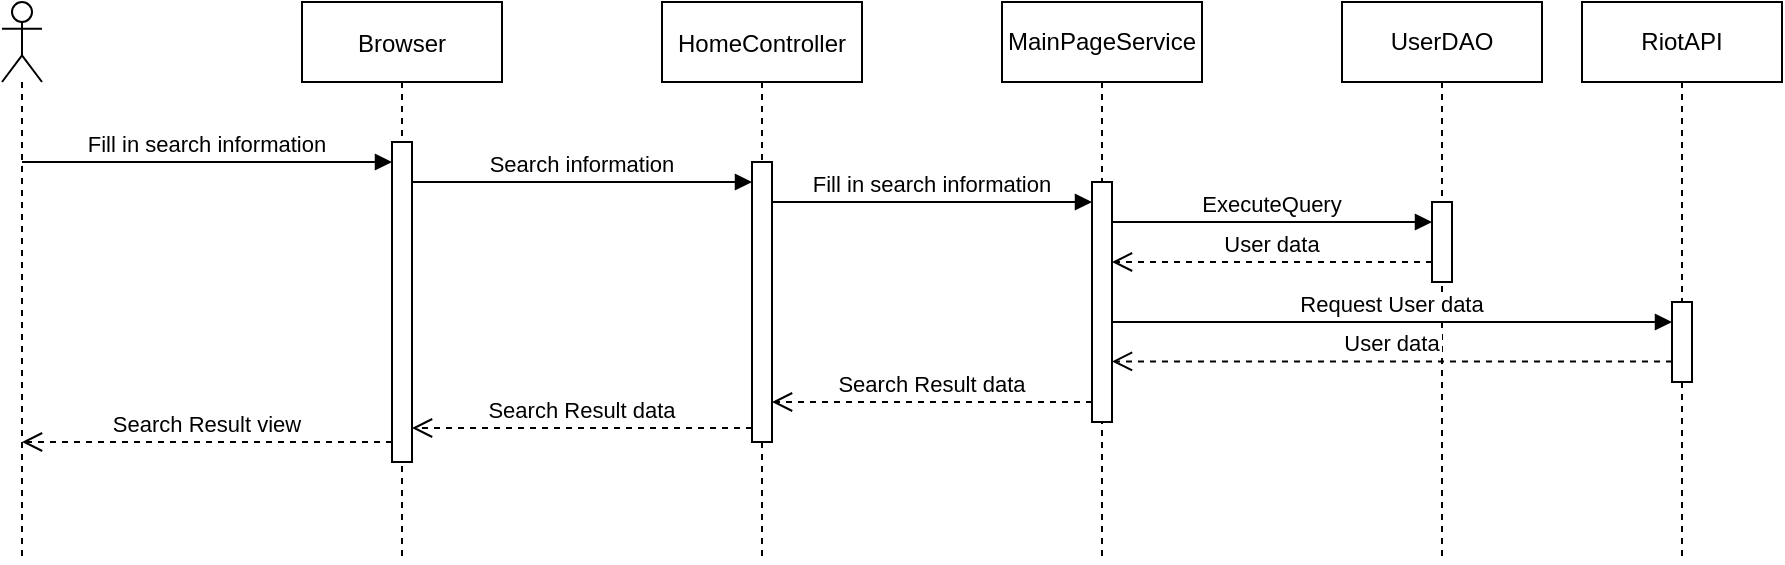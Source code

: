 <mxfile version="14.8.6" type="device"><diagram id="kgpKYQtTHZ0yAKxKKP6v" name="Page-1"><mxGraphModel dx="1831" dy="548" grid="1" gridSize="10" guides="1" tooltips="1" connect="1" arrows="1" fold="1" page="1" pageScale="1" pageWidth="850" pageHeight="1100" math="0" shadow="0"><root><mxCell id="0"/><mxCell id="1" parent="0"/><mxCell id="3nuBFxr9cyL0pnOWT2aG-1" value="Browser" style="shape=umlLifeline;perimeter=lifelinePerimeter;container=1;collapsible=0;recursiveResize=0;rounded=0;shadow=0;strokeWidth=1;" parent="1" vertex="1"><mxGeometry x="120" y="80" width="100" height="280" as="geometry"/></mxCell><mxCell id="3nuBFxr9cyL0pnOWT2aG-2" value="" style="points=[];perimeter=orthogonalPerimeter;rounded=0;shadow=0;strokeWidth=1;" parent="3nuBFxr9cyL0pnOWT2aG-1" vertex="1"><mxGeometry x="45" y="70" width="10" height="160" as="geometry"/></mxCell><mxCell id="3nuBFxr9cyL0pnOWT2aG-5" value="HomeController" style="shape=umlLifeline;perimeter=lifelinePerimeter;container=1;collapsible=0;recursiveResize=0;rounded=0;shadow=0;strokeWidth=1;" parent="1" vertex="1"><mxGeometry x="300" y="80" width="100" height="280" as="geometry"/></mxCell><mxCell id="3nuBFxr9cyL0pnOWT2aG-6" value="" style="points=[];perimeter=orthogonalPerimeter;rounded=0;shadow=0;strokeWidth=1;" parent="3nuBFxr9cyL0pnOWT2aG-5" vertex="1"><mxGeometry x="45" y="80" width="10" height="140" as="geometry"/></mxCell><mxCell id="3nuBFxr9cyL0pnOWT2aG-7" value="Search Result data" style="verticalAlign=bottom;endArrow=open;dashed=1;endSize=8;exitX=0;exitY=0.95;shadow=0;strokeWidth=1;" parent="1" source="3nuBFxr9cyL0pnOWT2aG-6" target="3nuBFxr9cyL0pnOWT2aG-2" edge="1"><mxGeometry relative="1" as="geometry"><mxPoint x="275" y="236" as="targetPoint"/></mxGeometry></mxCell><mxCell id="gQ9YKVvbcrQkIPVG7YQf-2" value="" style="shape=umlLifeline;participant=umlActor;perimeter=lifelinePerimeter;whiteSpace=wrap;html=1;container=1;collapsible=0;recursiveResize=0;verticalAlign=top;spacingTop=36;outlineConnect=0;" vertex="1" parent="1"><mxGeometry x="-30" y="80" width="20" height="280" as="geometry"/></mxCell><mxCell id="gQ9YKVvbcrQkIPVG7YQf-3" value="Fill in search information" style="verticalAlign=bottom;endArrow=block;shadow=0;strokeWidth=1;" edge="1" parent="1" source="gQ9YKVvbcrQkIPVG7YQf-2" target="3nuBFxr9cyL0pnOWT2aG-2"><mxGeometry relative="1" as="geometry"><mxPoint x="-10" y="160.0" as="sourcePoint"/><mxPoint x="160" y="160.0" as="targetPoint"/><Array as="points"><mxPoint x="140" y="160"/></Array></mxGeometry></mxCell><mxCell id="gQ9YKVvbcrQkIPVG7YQf-4" value="Search information" style="verticalAlign=bottom;endArrow=block;shadow=0;strokeWidth=1;" edge="1" parent="1" source="3nuBFxr9cyL0pnOWT2aG-2" target="3nuBFxr9cyL0pnOWT2aG-6"><mxGeometry relative="1" as="geometry"><mxPoint x="200" y="170" as="sourcePoint"/><mxPoint x="305.19" y="170" as="targetPoint"/><Array as="points"><mxPoint x="280.19" y="170"/></Array></mxGeometry></mxCell><mxCell id="gQ9YKVvbcrQkIPVG7YQf-5" value="MainPageService" style="shape=umlLifeline;perimeter=lifelinePerimeter;whiteSpace=wrap;html=1;container=1;collapsible=0;recursiveResize=0;outlineConnect=0;" vertex="1" parent="1"><mxGeometry x="470" y="80" width="100" height="280" as="geometry"/></mxCell><mxCell id="gQ9YKVvbcrQkIPVG7YQf-6" value="" style="html=1;points=[];perimeter=orthogonalPerimeter;" vertex="1" parent="gQ9YKVvbcrQkIPVG7YQf-5"><mxGeometry x="45" y="90" width="10" height="120" as="geometry"/></mxCell><mxCell id="gQ9YKVvbcrQkIPVG7YQf-7" value="Fill in search information" style="verticalAlign=bottom;endArrow=block;shadow=0;strokeWidth=1;" edge="1" parent="1" source="3nuBFxr9cyL0pnOWT2aG-6" target="gQ9YKVvbcrQkIPVG7YQf-6"><mxGeometry relative="1" as="geometry"><mxPoint x="388" y="180" as="sourcePoint"/><mxPoint x="463" y="180" as="targetPoint"/><Array as="points"><mxPoint x="438" y="180"/></Array></mxGeometry></mxCell><mxCell id="gQ9YKVvbcrQkIPVG7YQf-8" value="UserDAO" style="shape=umlLifeline;perimeter=lifelinePerimeter;whiteSpace=wrap;html=1;container=1;collapsible=0;recursiveResize=0;outlineConnect=0;" vertex="1" parent="1"><mxGeometry x="640" y="80" width="100" height="280" as="geometry"/></mxCell><mxCell id="gQ9YKVvbcrQkIPVG7YQf-9" value="" style="html=1;points=[];perimeter=orthogonalPerimeter;" vertex="1" parent="gQ9YKVvbcrQkIPVG7YQf-8"><mxGeometry x="45" y="100" width="10" height="40" as="geometry"/></mxCell><mxCell id="gQ9YKVvbcrQkIPVG7YQf-10" value="ExecuteQuery" style="verticalAlign=bottom;endArrow=block;shadow=0;strokeWidth=1;" edge="1" parent="1" source="gQ9YKVvbcrQkIPVG7YQf-6" target="gQ9YKVvbcrQkIPVG7YQf-9"><mxGeometry relative="1" as="geometry"><mxPoint x="540" y="190" as="sourcePoint"/><mxPoint x="680" y="190" as="targetPoint"/><Array as="points"><mxPoint x="563" y="190"/></Array></mxGeometry></mxCell><mxCell id="gQ9YKVvbcrQkIPVG7YQf-11" value="User data" style="verticalAlign=bottom;endArrow=open;dashed=1;endSize=8;shadow=0;strokeWidth=1;" edge="1" parent="1" source="gQ9YKVvbcrQkIPVG7YQf-9" target="gQ9YKVvbcrQkIPVG7YQf-6"><mxGeometry relative="1" as="geometry"><mxPoint x="530" y="210.0" as="targetPoint"/><mxPoint x="670" y="205" as="sourcePoint"/><Array as="points"><mxPoint x="650" y="210"/></Array></mxGeometry></mxCell><mxCell id="gQ9YKVvbcrQkIPVG7YQf-12" value="RiotAPI" style="shape=umlLifeline;perimeter=lifelinePerimeter;whiteSpace=wrap;html=1;container=1;collapsible=0;recursiveResize=0;outlineConnect=0;" vertex="1" parent="1"><mxGeometry x="760" y="80" width="100" height="280" as="geometry"/></mxCell><mxCell id="gQ9YKVvbcrQkIPVG7YQf-13" value="" style="html=1;points=[];perimeter=orthogonalPerimeter;" vertex="1" parent="gQ9YKVvbcrQkIPVG7YQf-12"><mxGeometry x="45" y="150" width="10" height="40" as="geometry"/></mxCell><mxCell id="gQ9YKVvbcrQkIPVG7YQf-14" value="Request User data" style="verticalAlign=bottom;endArrow=block;shadow=0;strokeWidth=1;" edge="1" parent="1" source="gQ9YKVvbcrQkIPVG7YQf-6" target="gQ9YKVvbcrQkIPVG7YQf-13"><mxGeometry relative="1" as="geometry"><mxPoint x="530" y="240" as="sourcePoint"/><mxPoint x="690" y="240" as="targetPoint"/><Array as="points"><mxPoint x="568" y="240"/></Array></mxGeometry></mxCell><mxCell id="gQ9YKVvbcrQkIPVG7YQf-15" value="User data" style="verticalAlign=bottom;endArrow=open;dashed=1;endSize=8;shadow=0;strokeWidth=1;" edge="1" parent="1" source="gQ9YKVvbcrQkIPVG7YQf-13" target="gQ9YKVvbcrQkIPVG7YQf-6"><mxGeometry relative="1" as="geometry"><mxPoint x="560" y="259" as="targetPoint"/><mxPoint x="750" y="259" as="sourcePoint"/><Array as="points"><mxPoint x="695" y="259.71"/></Array></mxGeometry></mxCell><mxCell id="gQ9YKVvbcrQkIPVG7YQf-16" value="Search Result data" style="verticalAlign=bottom;endArrow=open;dashed=1;endSize=8;shadow=0;strokeWidth=1;" edge="1" parent="1" source="gQ9YKVvbcrQkIPVG7YQf-6" target="3nuBFxr9cyL0pnOWT2aG-6"><mxGeometry relative="1" as="geometry"><mxPoint x="380" y="280" as="targetPoint"/><mxPoint x="500" y="280.0" as="sourcePoint"/><Array as="points"><mxPoint x="450" y="280"/></Array></mxGeometry></mxCell><mxCell id="gQ9YKVvbcrQkIPVG7YQf-17" value="Search Result view" style="verticalAlign=bottom;endArrow=open;dashed=1;endSize=8;shadow=0;strokeWidth=1;" edge="1" parent="1" source="3nuBFxr9cyL0pnOWT2aG-2" target="gQ9YKVvbcrQkIPVG7YQf-2"><mxGeometry relative="1" as="geometry"><mxPoint y="300" as="targetPoint"/><mxPoint x="160" y="299" as="sourcePoint"/><Array as="points"><mxPoint x="95" y="300"/></Array></mxGeometry></mxCell></root></mxGraphModel></diagram></mxfile>
